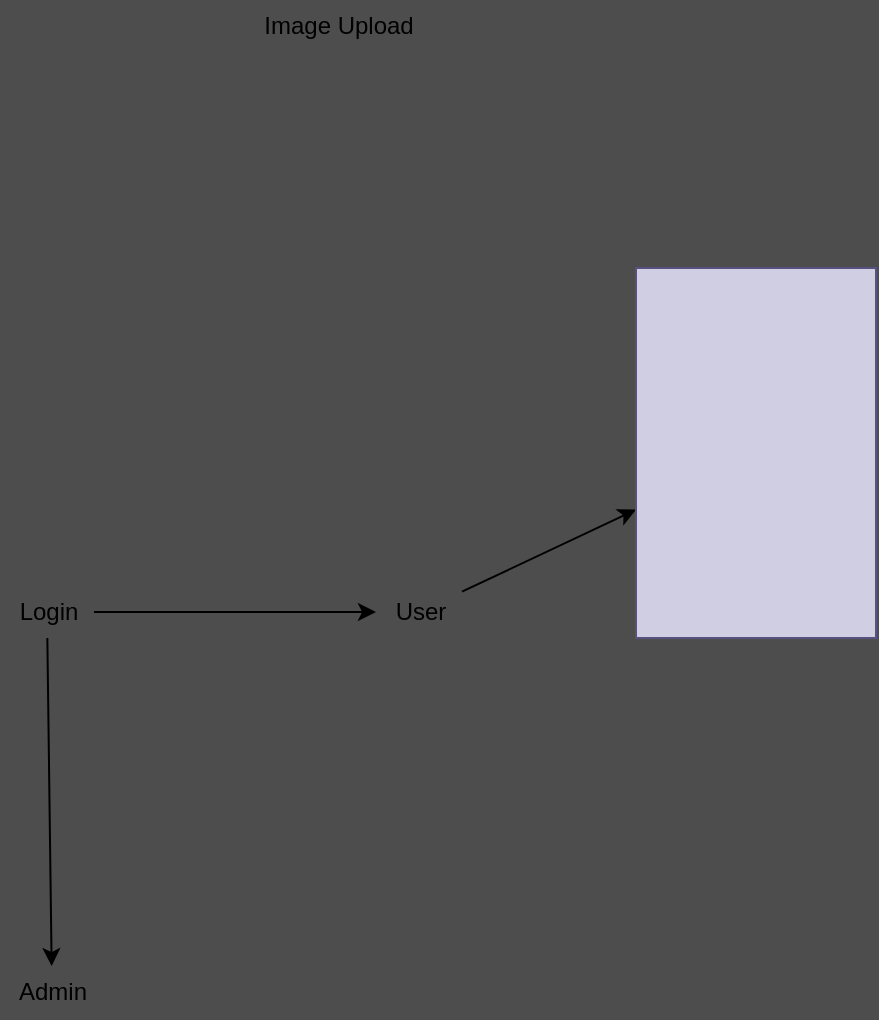 <mxfile>
    <diagram id="HYTEkqfv7wpIUaW1L1HY" name="Page-1">
        <mxGraphModel dx="400" dy="260" grid="0" gridSize="10" guides="1" tooltips="1" connect="1" arrows="1" fold="1" page="1" pageScale="1" pageWidth="850" pageHeight="1100" background="#4D4D4D" math="0" shadow="0">
            <root>
                <mxCell id="0"/>
                <mxCell id="1" parent="0"/>
                <mxCell id="3" style="edgeStyle=none;html=1;" edge="1" parent="1" source="2" target="4">
                    <mxGeometry relative="1" as="geometry">
                        <mxPoint x="163.889" y="397.634" as="targetPoint"/>
                    </mxGeometry>
                </mxCell>
                <mxCell id="6" style="edgeStyle=none;html=1;" edge="1" parent="1" source="2" target="7">
                    <mxGeometry relative="1" as="geometry">
                        <mxPoint x="172.74" y="504.296" as="targetPoint"/>
                    </mxGeometry>
                </mxCell>
                <mxCell id="2" value="Login" style="text;html=1;align=center;verticalAlign=middle;resizable=0;points=[];autosize=1;strokeColor=none;fillColor=none;" vertex="1" parent="1">
                    <mxGeometry x="76" y="436" width="47" height="26" as="geometry"/>
                </mxCell>
                <mxCell id="8" style="edgeStyle=none;html=1;" edge="1" parent="1" source="4" target="9">
                    <mxGeometry relative="1" as="geometry">
                        <mxPoint x="426.238" y="368.606" as="targetPoint"/>
                    </mxGeometry>
                </mxCell>
                <mxCell id="4" value="User" style="text;html=1;align=center;verticalAlign=middle;resizable=0;points=[];autosize=1;strokeColor=none;fillColor=none;" vertex="1" parent="1">
                    <mxGeometry x="264" y="436" width="43" height="26" as="geometry"/>
                </mxCell>
                <mxCell id="5" value="Image Upload" style="text;html=1;align=center;verticalAlign=middle;resizable=0;points=[];autosize=1;strokeColor=none;fillColor=none;" vertex="1" parent="1">
                    <mxGeometry x="198" y="143" width="93" height="26" as="geometry"/>
                </mxCell>
                <mxCell id="7" value="Admin" style="text;html=1;align=center;verticalAlign=middle;resizable=0;points=[];autosize=1;strokeColor=none;fillColor=none;" vertex="1" parent="1">
                    <mxGeometry x="76" y="626" width="52" height="26" as="geometry"/>
                </mxCell>
                <mxCell id="9" value="" style="whiteSpace=wrap;html=1;fillColor=#d0cee2;strokeColor=#56517e;" vertex="1" parent="1">
                    <mxGeometry x="394" y="277" width="120" height="185" as="geometry"/>
                </mxCell>
            </root>
        </mxGraphModel>
    </diagram>
</mxfile>
